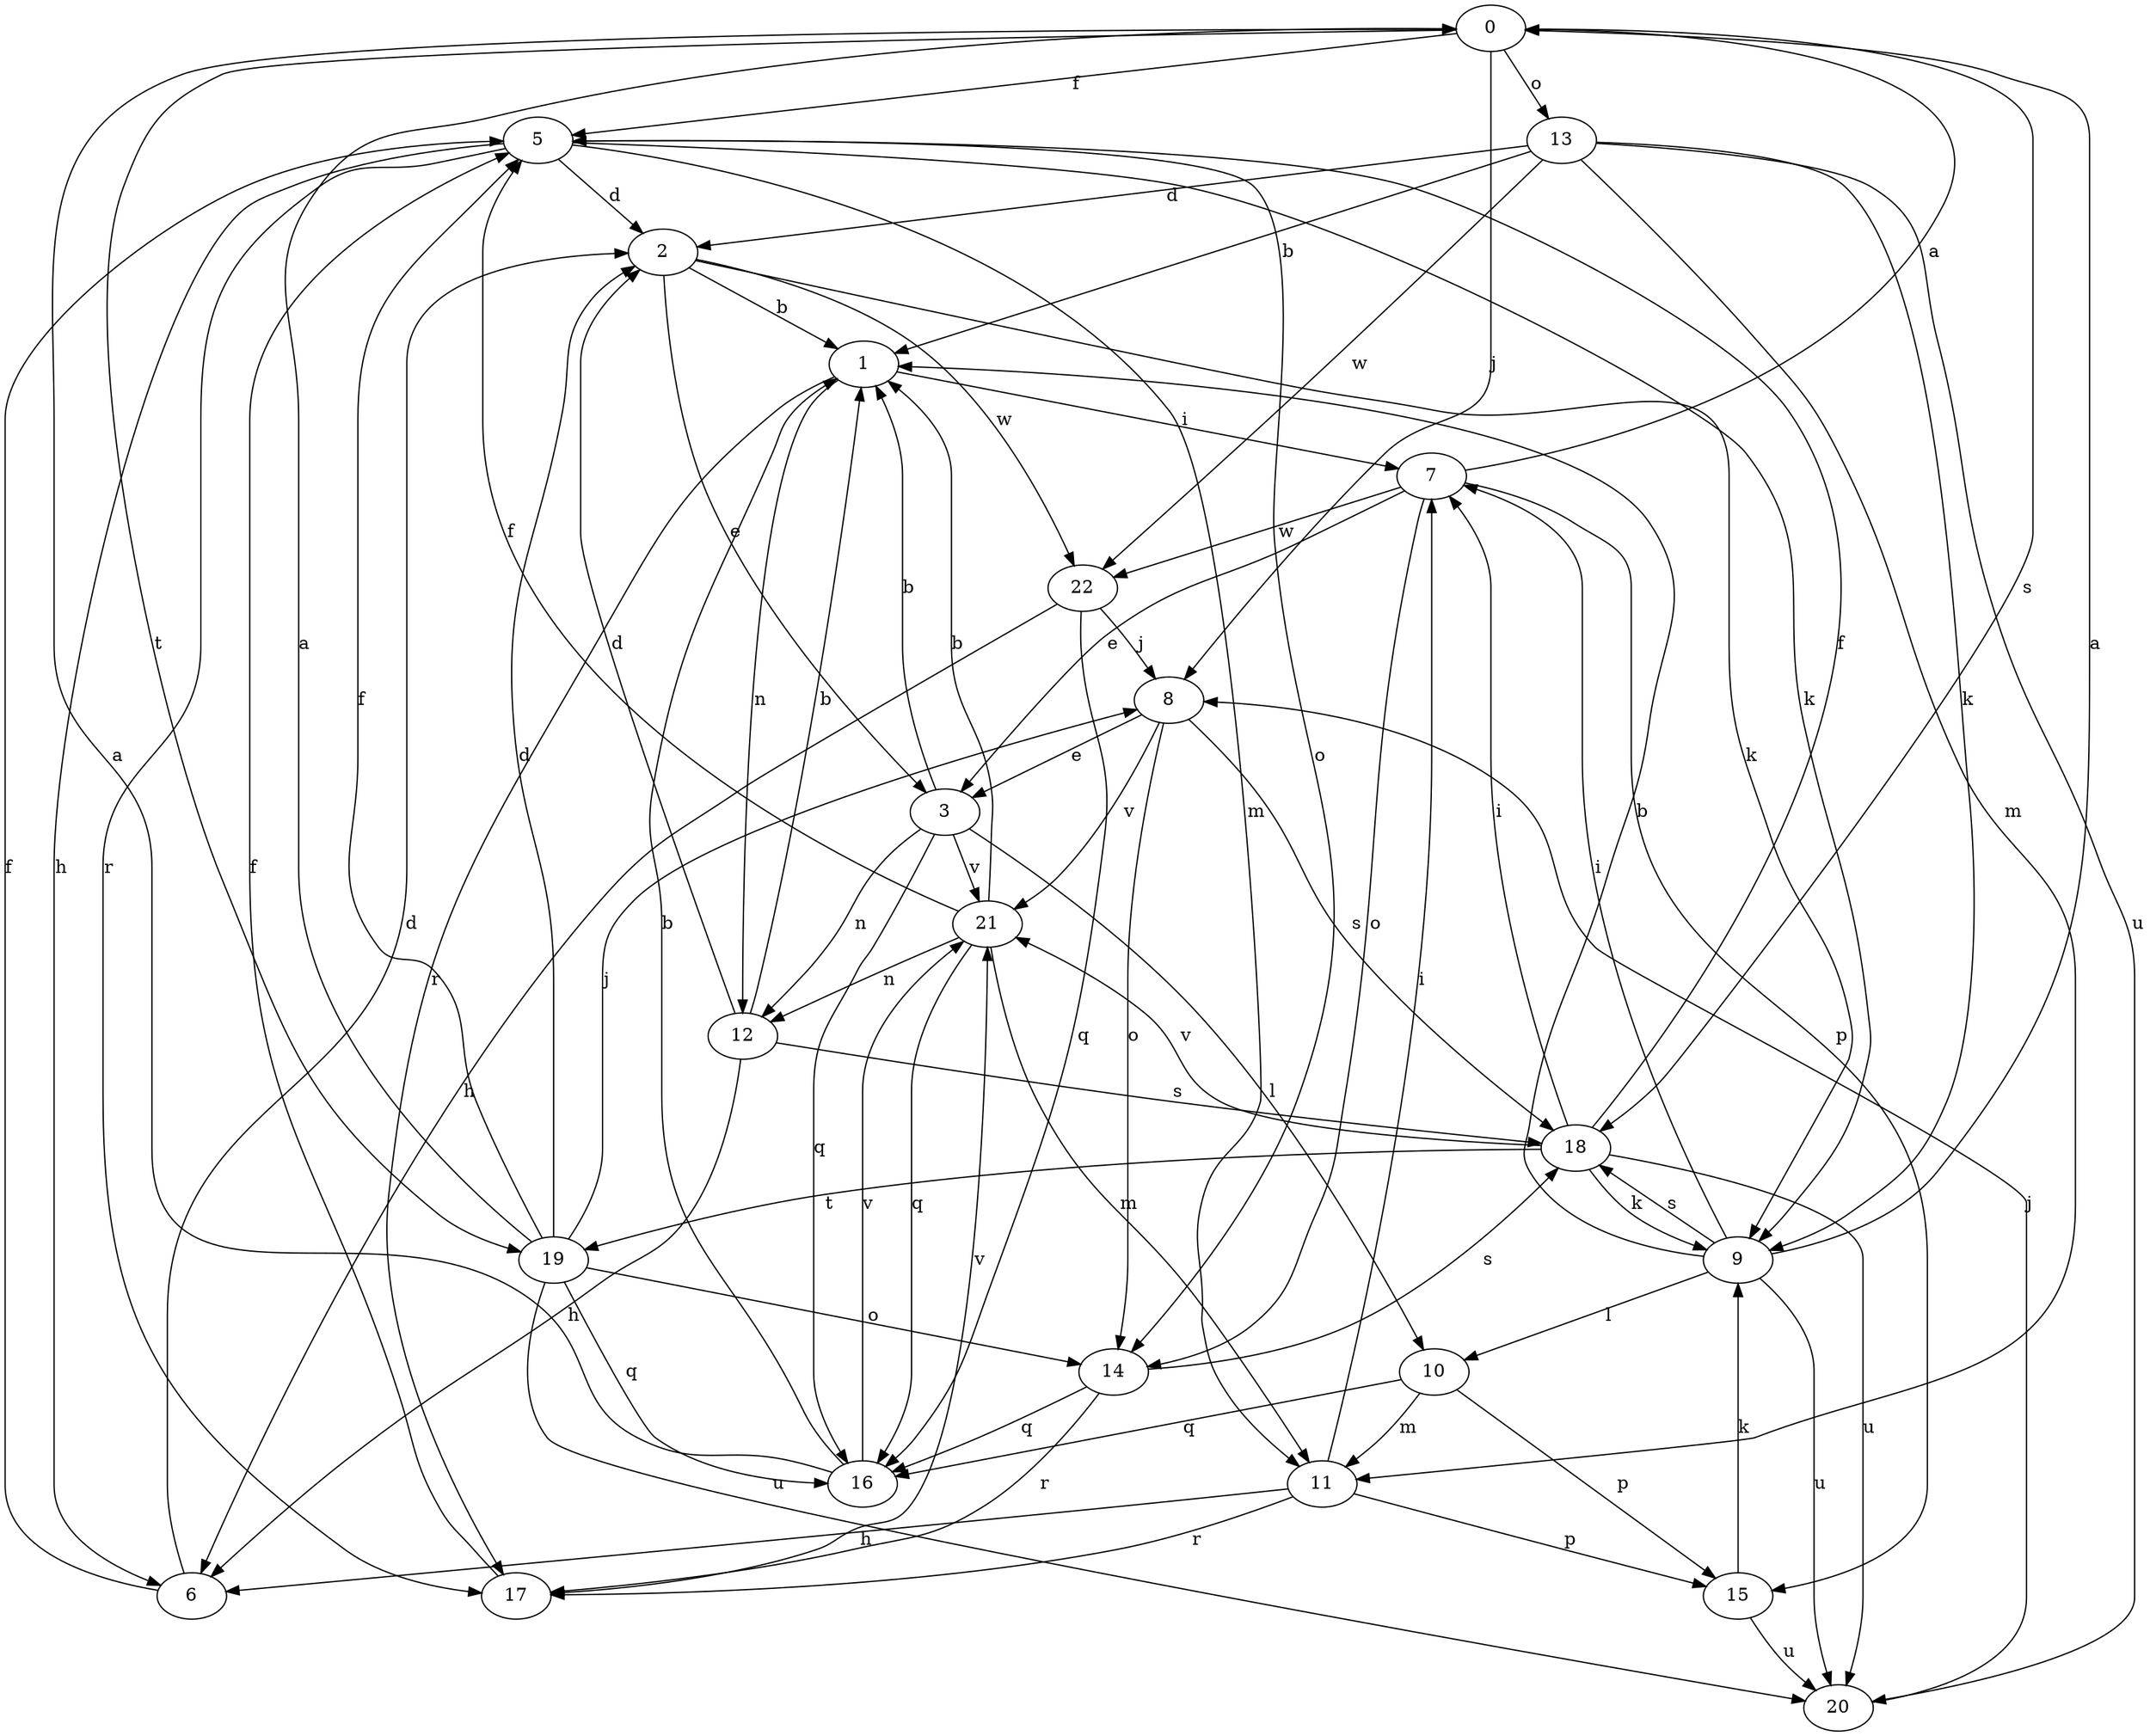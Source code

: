 strict digraph  {
0;
1;
2;
3;
5;
6;
7;
8;
9;
10;
11;
12;
13;
14;
15;
16;
17;
18;
19;
20;
21;
22;
0 -> 5  [label=f];
0 -> 8  [label=j];
0 -> 13  [label=o];
0 -> 18  [label=s];
0 -> 19  [label=t];
1 -> 7  [label=i];
1 -> 12  [label=n];
1 -> 17  [label=r];
2 -> 1  [label=b];
2 -> 3  [label=e];
2 -> 9  [label=k];
2 -> 22  [label=w];
3 -> 1  [label=b];
3 -> 10  [label=l];
3 -> 12  [label=n];
3 -> 16  [label=q];
3 -> 21  [label=v];
5 -> 2  [label=d];
5 -> 6  [label=h];
5 -> 9  [label=k];
5 -> 11  [label=m];
5 -> 14  [label=o];
5 -> 17  [label=r];
6 -> 2  [label=d];
6 -> 5  [label=f];
7 -> 0  [label=a];
7 -> 3  [label=e];
7 -> 14  [label=o];
7 -> 15  [label=p];
7 -> 22  [label=w];
8 -> 3  [label=e];
8 -> 14  [label=o];
8 -> 18  [label=s];
8 -> 21  [label=v];
9 -> 0  [label=a];
9 -> 1  [label=b];
9 -> 7  [label=i];
9 -> 10  [label=l];
9 -> 18  [label=s];
9 -> 20  [label=u];
10 -> 11  [label=m];
10 -> 15  [label=p];
10 -> 16  [label=q];
11 -> 6  [label=h];
11 -> 7  [label=i];
11 -> 15  [label=p];
11 -> 17  [label=r];
12 -> 1  [label=b];
12 -> 2  [label=d];
12 -> 6  [label=h];
12 -> 18  [label=s];
13 -> 1  [label=b];
13 -> 2  [label=d];
13 -> 9  [label=k];
13 -> 11  [label=m];
13 -> 20  [label=u];
13 -> 22  [label=w];
14 -> 16  [label=q];
14 -> 17  [label=r];
14 -> 18  [label=s];
15 -> 9  [label=k];
15 -> 20  [label=u];
16 -> 0  [label=a];
16 -> 1  [label=b];
16 -> 21  [label=v];
17 -> 5  [label=f];
17 -> 21  [label=v];
18 -> 5  [label=f];
18 -> 7  [label=i];
18 -> 9  [label=k];
18 -> 19  [label=t];
18 -> 20  [label=u];
18 -> 21  [label=v];
19 -> 0  [label=a];
19 -> 2  [label=d];
19 -> 5  [label=f];
19 -> 8  [label=j];
19 -> 14  [label=o];
19 -> 16  [label=q];
19 -> 20  [label=u];
20 -> 8  [label=j];
21 -> 1  [label=b];
21 -> 5  [label=f];
21 -> 11  [label=m];
21 -> 12  [label=n];
21 -> 16  [label=q];
22 -> 6  [label=h];
22 -> 8  [label=j];
22 -> 16  [label=q];
}
